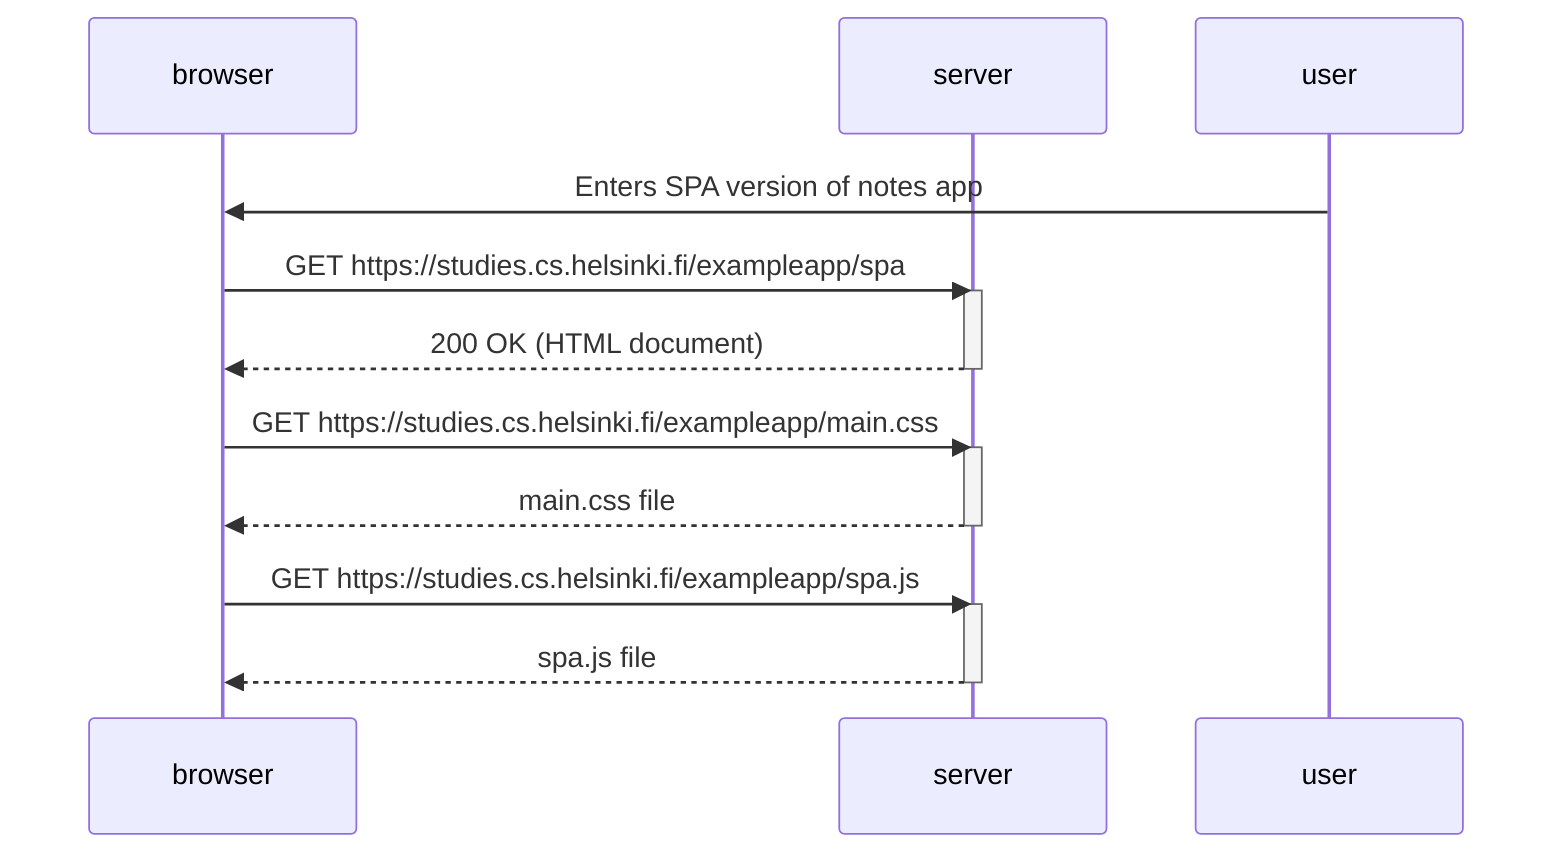 sequenceDiagram
    participant browser
    participant server
    participant user

    user->>browser: Enters SPA version of notes app
    browser->>server: GET https://studies.cs.helsinki.fi/exampleapp/spa
    activate server
    server-->>browser: 200 OK (HTML document)
    deactivate server
    browser->>server: GET https://studies.cs.helsinki.fi/exampleapp/main.css
    activate server
    server-->>browser: main.css file
    deactivate server
    browser->>server: GET https://studies.cs.helsinki.fi/exampleapp/spa.js
    activate server
    server-->>browser: spa.js file
    deactivate server